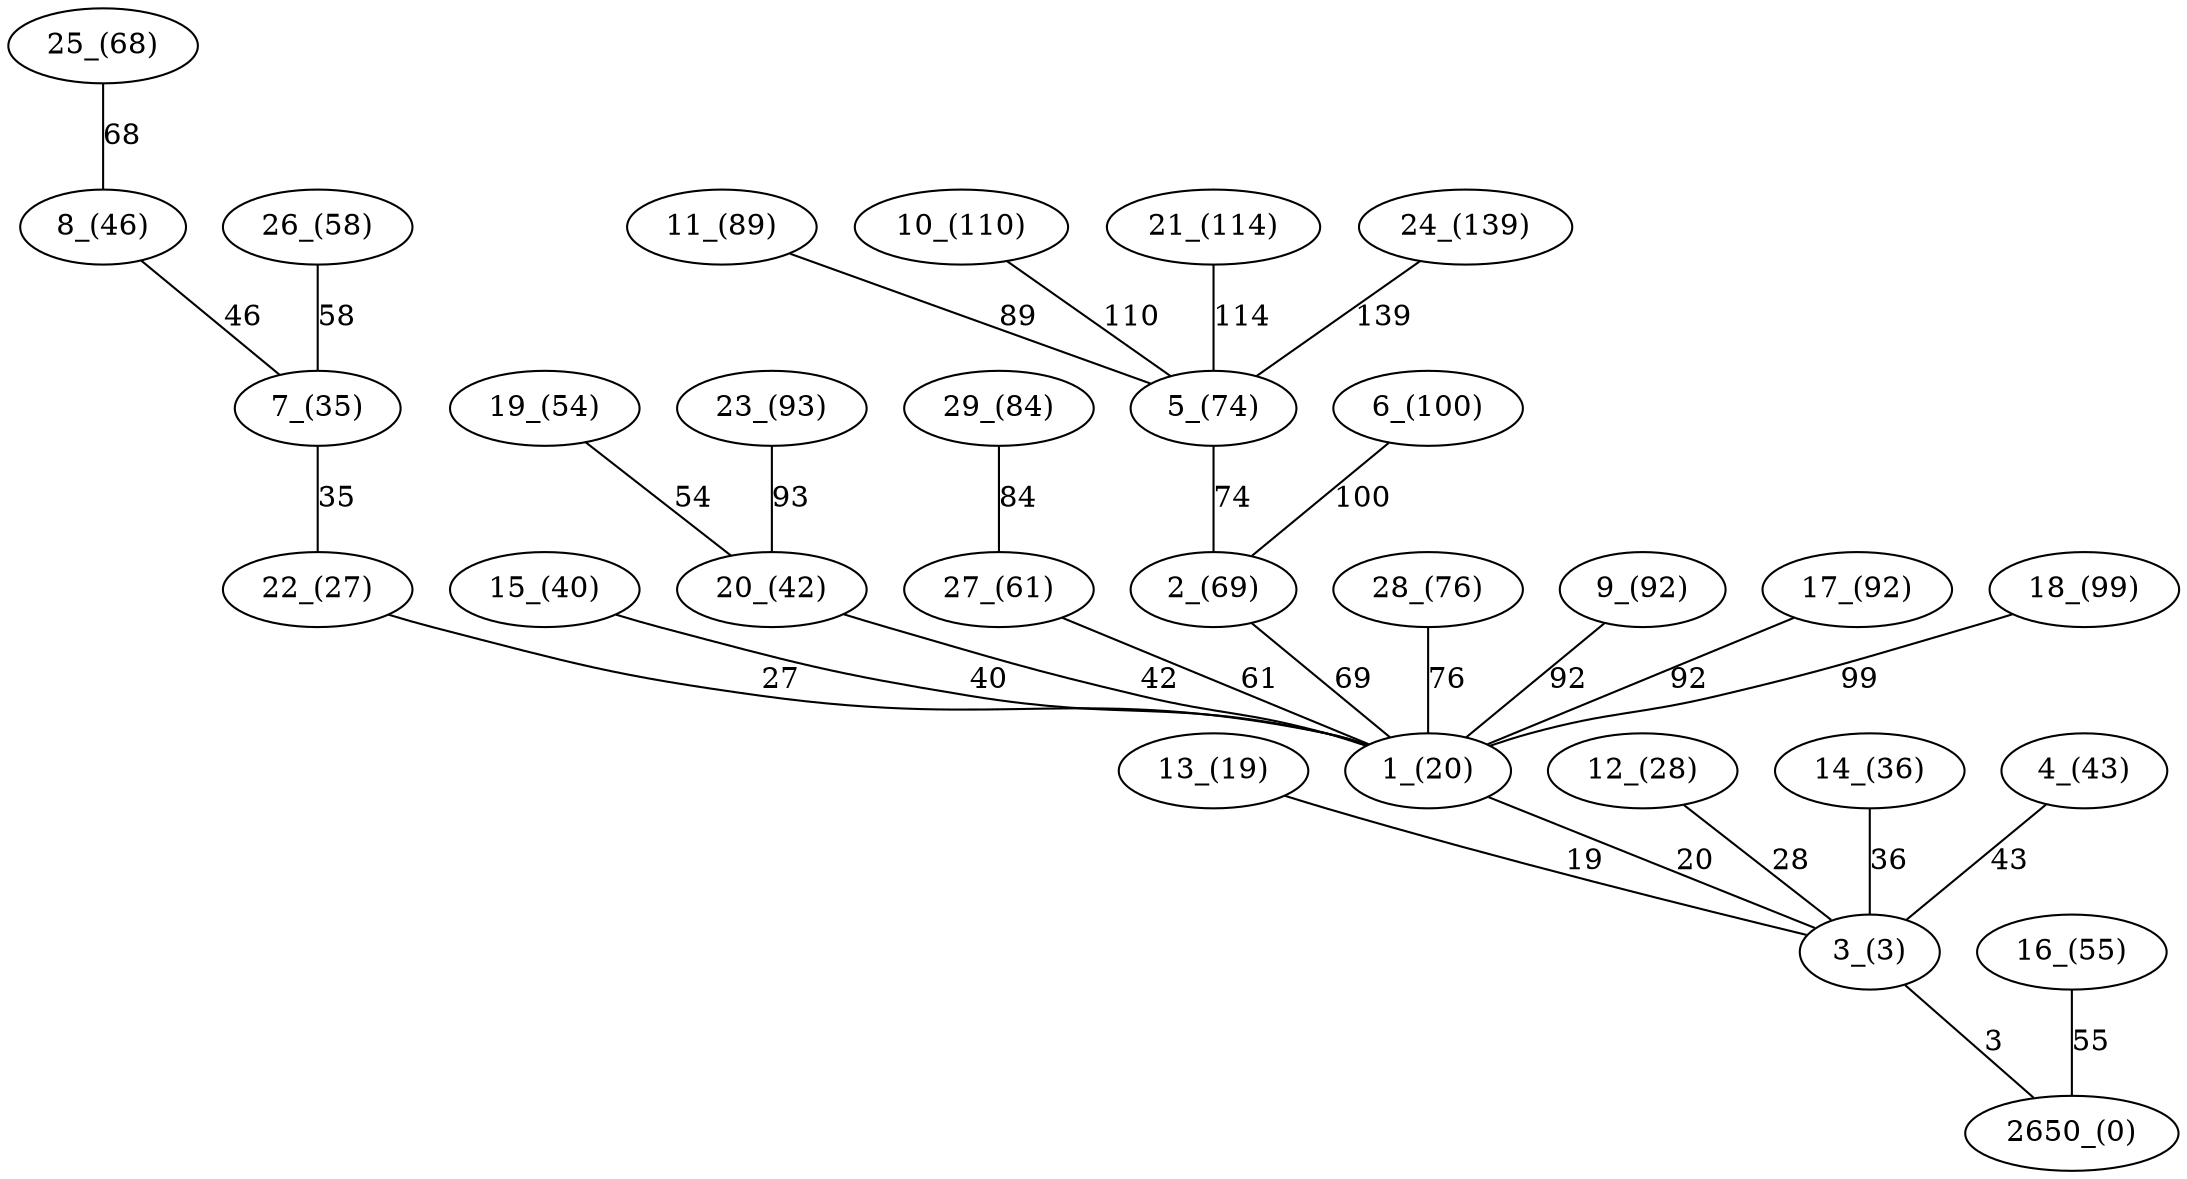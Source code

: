 graph {
    "2650_(0)" [weight=0,]
    "3_(3)" [weight=3,]
    "13_(19)" [weight=19,]
    "1_(20)" [weight=20,]
    "22_(27)" [weight=27,]
    "12_(28)" [weight=28,]
    "7_(35)" [weight=35,]
    "14_(36)" [weight=36,]
    "15_(40)" [weight=40,]
    "20_(42)" [weight=42,]
    "4_(43)" [weight=43,]
    "8_(46)" [weight=46,]
    "19_(54)" [weight=54,]
    "16_(55)" [weight=55,]
    "26_(58)" [weight=58,]
    "27_(61)" [weight=61,]
    "25_(68)" [weight=68,]
    "2_(69)" [weight=69,]
    "5_(74)" [weight=74,]
    "28_(76)" [weight=76,]
    "29_(84)" [weight=84,]
    "11_(89)" [weight=89,]
    "9_(92)" [weight=92,]
    "17_(92)" [weight=92,]
    "23_(93)" [weight=93,]
    "18_(99)" [weight=99,]
    "6_(100)" [weight=100,]
    "10_(110)" [weight=110,]
    "21_(114)" [weight=114,]
    "24_(139)" [weight=139,]
    "3_(3)" -- "2650_(0)" [label=3, weight=3]
    "13_(19)" -- "3_(3)" [label=19, weight=19]
    "1_(20)" -- "3_(3)" [label=20, weight=20]
    "22_(27)" -- "1_(20)" [label=27, weight=27]
    "12_(28)" -- "3_(3)" [label=28, weight=28]
    "7_(35)" -- "22_(27)" [label=35, weight=35]
    "14_(36)" -- "3_(3)" [label=36, weight=36]
    "15_(40)" -- "1_(20)" [label=40, weight=40]
    "20_(42)" -- "1_(20)" [label=42, weight=42]
    "4_(43)" -- "3_(3)" [label=43, weight=43]
    "8_(46)" -- "7_(35)" [label=46, weight=46]
    "19_(54)" -- "20_(42)" [label=54, weight=54]
    "16_(55)" -- "2650_(0)" [label=55, weight=55]
    "26_(58)" -- "7_(35)" [label=58, weight=58]
    "27_(61)" -- "1_(20)" [label=61, weight=61]
    "25_(68)" -- "8_(46)" [label=68, weight=68]
    "2_(69)" -- "1_(20)" [label=69, weight=69]
    "5_(74)" -- "2_(69)" [label=74, weight=74]
    "28_(76)" -- "1_(20)" [label=76, weight=76]
    "29_(84)" -- "27_(61)" [label=84, weight=84]
    "11_(89)" -- "5_(74)" [label=89, weight=89]
    "9_(92)" -- "1_(20)" [label=92, weight=92]
    "17_(92)" -- "1_(20)" [label=92, weight=92]
    "23_(93)" -- "20_(42)" [label=93, weight=93]
    "18_(99)" -- "1_(20)" [label=99, weight=99]
    "6_(100)" -- "2_(69)" [label=100, weight=100]
    "10_(110)" -- "5_(74)" [label=110, weight=110]
    "21_(114)" -- "5_(74)" [label=114, weight=114]
    "24_(139)" -- "5_(74)" [label=139, weight=139]
}
